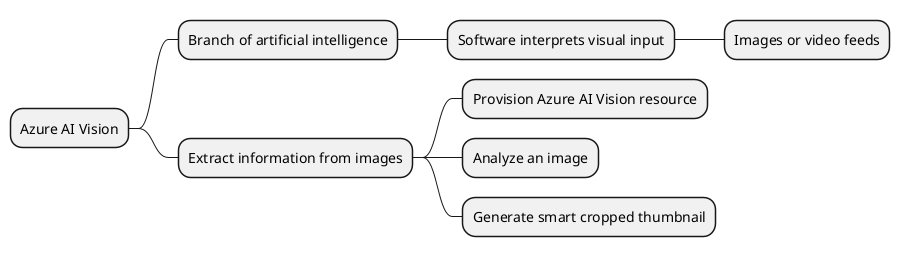 @startmindmap
* Azure AI Vision
** Branch of artificial intelligence
*** Software interprets visual input
**** Images or video feeds
** Extract information from images
*** Provision Azure AI Vision resource
*** Analyze an image
*** Generate smart cropped thumbnail
@endmindmap